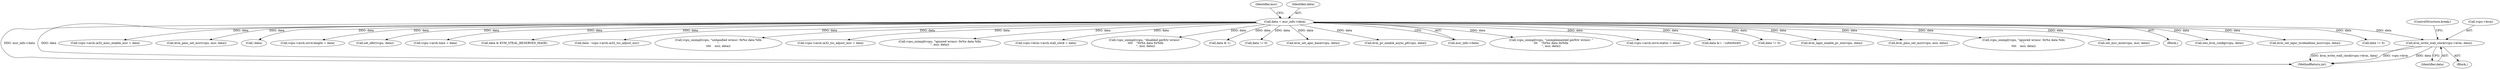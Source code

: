 digraph "0_linux_0b79459b482e85cb7426aa7da683a9f2c97aeae1_2@pointer" {
"1000289" [label="(Call,kvm_write_wall_clock(vcpu->kvm, data))"];
"1000127" [label="(Call,data = msr_info->data)"];
"1000180" [label="(Call,data != 0)"];
"1000638" [label="(MethodReturn,int)"];
"1000270" [label="(Call,vcpu->arch.ia32_misc_enable_msr = data)"];
"1000495" [label="(Call,kvm_pmu_set_msr(vcpu, msr, data))"];
"1000193" [label="(Call,!data)"];
"1000562" [label="(Call,vcpu->arch.osvw.length = data)"];
"1000289" [label="(Call,kvm_write_wall_clock(vcpu->kvm, data))"];
"1000127" [label="(Call,data = msr_info->data)"];
"1000144" [label="(Call,set_efer(vcpu, data))"];
"1000300" [label="(Call,vcpu->arch.time = data)"];
"1000384" [label="(Call,data & KVM_STEAL_RESERVED_MASK)"];
"1000293" [label="(Identifier,data)"];
"1000250" [label="(Call,data - vcpu->arch.ia32_tsc_adjust_msr)"];
"1000621" [label="(Call,vcpu_unimpl(vcpu, \"unhandled wrmsr: 0x%x data %llx\n\",\n\t\t\t\t    msr, data))"];
"1000261" [label="(Call,vcpu->arch.ia32_tsc_adjust_msr = data)"];
"1000549" [label="(Call,vcpu_unimpl(vcpu, \"ignored wrmsr: 0x%x data %llx\n\", msr, data))"];
"1000280" [label="(Call,vcpu->kvm->arch.wall_clock = data)"];
"1000505" [label="(Call,vcpu_unimpl(vcpu, \"disabled perfctr wrmsr: \"\n\t\t\t\t    \"0x%x data 0x%llx\n\", msr, data))"];
"1000312" [label="(Call,data & 1)"];
"1000464" [label="(Call,data != 0)"];
"1000221" [label="(Call,kvm_set_apic_base(vcpu, data))"];
"1000370" [label="(Call,kvm_pv_enable_async_pf(vcpu, data))"];
"1000129" [label="(Call,msr_info->data)"];
"1000477" [label="(Call,vcpu_unimpl(vcpu, \"unimplemented perfctr wrmsr: \"\n\t\t\t    \"0x%x data 0x%llx\n\", msr, data))"];
"1000579" [label="(Call,vcpu->arch.osvw.status = data)"];
"1000148" [label="(Call,data &= ~(u64)0x40)"];
"1000502" [label="(Call,data != 0)"];
"1000445" [label="(Call,kvm_lapic_enable_pv_eoi(vcpu, data))"];
"1000613" [label="(Call,kvm_pmu_set_msr(vcpu, msr, data))"];
"1000630" [label="(Call,vcpu_unimpl(vcpu, \"ignored wrmsr: 0x%x data %llx\n\",\n\t\t\t\t    msr, data))"];
"1000134" [label="(Block,)"];
"1000455" [label="(Call,set_msr_mce(vcpu, msr, data))"];
"1000115" [label="(Block,)"];
"1000294" [label="(ControlStructure,break;)"];
"1000133" [label="(Identifier,msr)"];
"1000128" [label="(Identifier,data)"];
"1000290" [label="(Call,vcpu->kvm)"];
"1000605" [label="(Call,xen_hvm_config(vcpu, data))"];
"1000232" [label="(Call,kvm_set_lapic_tscdeadline_msr(vcpu, data))"];
"1000289" -> "1000134"  [label="AST: "];
"1000289" -> "1000293"  [label="CFG: "];
"1000290" -> "1000289"  [label="AST: "];
"1000293" -> "1000289"  [label="AST: "];
"1000294" -> "1000289"  [label="CFG: "];
"1000289" -> "1000638"  [label="DDG: vcpu->kvm"];
"1000289" -> "1000638"  [label="DDG: data"];
"1000289" -> "1000638"  [label="DDG: kvm_write_wall_clock(vcpu->kvm, data)"];
"1000127" -> "1000289"  [label="DDG: data"];
"1000127" -> "1000115"  [label="AST: "];
"1000127" -> "1000129"  [label="CFG: "];
"1000128" -> "1000127"  [label="AST: "];
"1000129" -> "1000127"  [label="AST: "];
"1000133" -> "1000127"  [label="CFG: "];
"1000127" -> "1000638"  [label="DDG: msr_info->data"];
"1000127" -> "1000638"  [label="DDG: data"];
"1000127" -> "1000144"  [label="DDG: data"];
"1000127" -> "1000148"  [label="DDG: data"];
"1000127" -> "1000180"  [label="DDG: data"];
"1000127" -> "1000193"  [label="DDG: data"];
"1000127" -> "1000221"  [label="DDG: data"];
"1000127" -> "1000232"  [label="DDG: data"];
"1000127" -> "1000250"  [label="DDG: data"];
"1000127" -> "1000261"  [label="DDG: data"];
"1000127" -> "1000270"  [label="DDG: data"];
"1000127" -> "1000280"  [label="DDG: data"];
"1000127" -> "1000300"  [label="DDG: data"];
"1000127" -> "1000312"  [label="DDG: data"];
"1000127" -> "1000370"  [label="DDG: data"];
"1000127" -> "1000384"  [label="DDG: data"];
"1000127" -> "1000445"  [label="DDG: data"];
"1000127" -> "1000455"  [label="DDG: data"];
"1000127" -> "1000464"  [label="DDG: data"];
"1000127" -> "1000477"  [label="DDG: data"];
"1000127" -> "1000495"  [label="DDG: data"];
"1000127" -> "1000502"  [label="DDG: data"];
"1000127" -> "1000505"  [label="DDG: data"];
"1000127" -> "1000549"  [label="DDG: data"];
"1000127" -> "1000562"  [label="DDG: data"];
"1000127" -> "1000579"  [label="DDG: data"];
"1000127" -> "1000605"  [label="DDG: data"];
"1000127" -> "1000613"  [label="DDG: data"];
"1000127" -> "1000621"  [label="DDG: data"];
"1000127" -> "1000630"  [label="DDG: data"];
}

